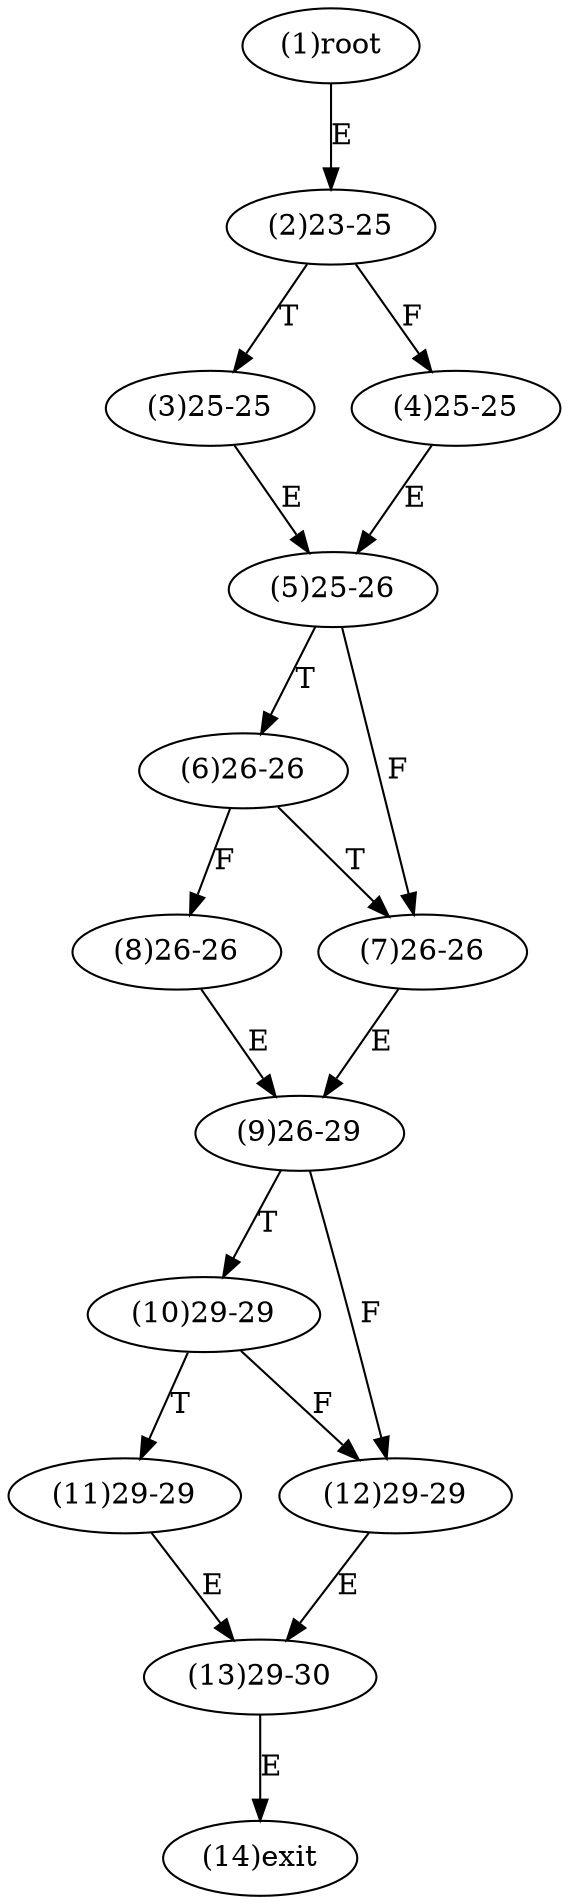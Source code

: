 digraph "" { 
1[ label="(1)root"];
2[ label="(2)23-25"];
3[ label="(3)25-25"];
4[ label="(4)25-25"];
5[ label="(5)25-26"];
6[ label="(6)26-26"];
7[ label="(7)26-26"];
8[ label="(8)26-26"];
9[ label="(9)26-29"];
10[ label="(10)29-29"];
11[ label="(11)29-29"];
12[ label="(12)29-29"];
13[ label="(13)29-30"];
14[ label="(14)exit"];
1->2[ label="E"];
2->4[ label="F"];
2->3[ label="T"];
3->5[ label="E"];
4->5[ label="E"];
5->7[ label="F"];
5->6[ label="T"];
6->8[ label="F"];
6->7[ label="T"];
7->9[ label="E"];
8->9[ label="E"];
9->12[ label="F"];
9->10[ label="T"];
10->12[ label="F"];
10->11[ label="T"];
11->13[ label="E"];
12->13[ label="E"];
13->14[ label="E"];
}